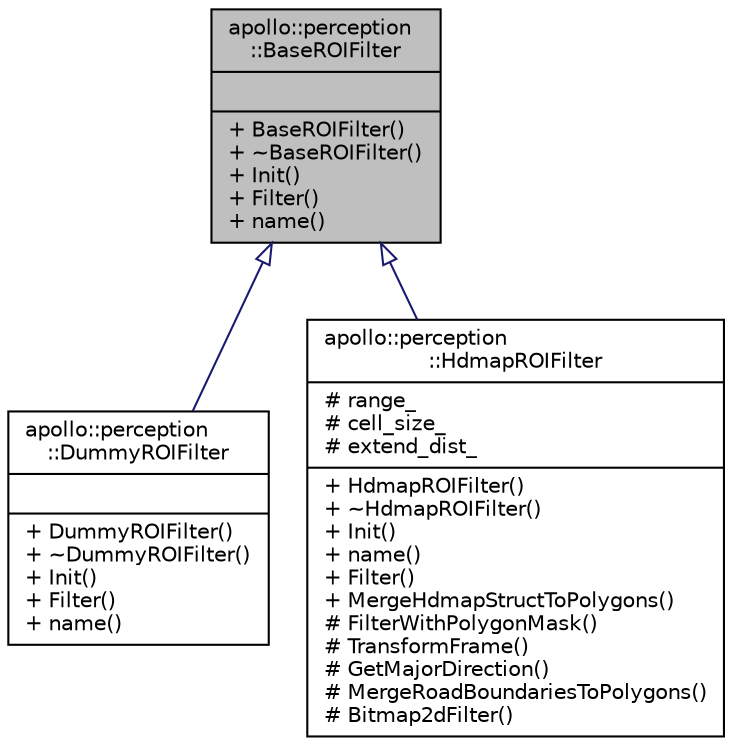 digraph "apollo::perception::BaseROIFilter"
{
  edge [fontname="Helvetica",fontsize="10",labelfontname="Helvetica",labelfontsize="10"];
  node [fontname="Helvetica",fontsize="10",shape=record];
  Node1 [label="{apollo::perception\l::BaseROIFilter\n||+ BaseROIFilter()\l+ ~BaseROIFilter()\l+ Init()\l+ Filter()\l+ name()\l}",height=0.2,width=0.4,color="black", fillcolor="grey75", style="filled" fontcolor="black"];
  Node1 -> Node2 [dir="back",color="midnightblue",fontsize="10",style="solid",arrowtail="onormal",fontname="Helvetica"];
  Node2 [label="{apollo::perception\l::DummyROIFilter\n||+ DummyROIFilter()\l+ ~DummyROIFilter()\l+ Init()\l+ Filter()\l+ name()\l}",height=0.2,width=0.4,color="black", fillcolor="white", style="filled",URL="$classapollo_1_1perception_1_1DummyROIFilter.html"];
  Node1 -> Node3 [dir="back",color="midnightblue",fontsize="10",style="solid",arrowtail="onormal",fontname="Helvetica"];
  Node3 [label="{apollo::perception\l::HdmapROIFilter\n|# range_\l# cell_size_\l# extend_dist_\l|+ HdmapROIFilter()\l+ ~HdmapROIFilter()\l+ Init()\l+ name()\l+ Filter()\l+ MergeHdmapStructToPolygons()\l# FilterWithPolygonMask()\l# TransformFrame()\l# GetMajorDirection()\l# MergeRoadBoundariesToPolygons()\l# Bitmap2dFilter()\l}",height=0.2,width=0.4,color="black", fillcolor="white", style="filled",URL="$classapollo_1_1perception_1_1HdmapROIFilter.html",tooltip="This is ROI(Region of Interest) Filter based on HD map, which can figure out which point is in the re..."];
}
